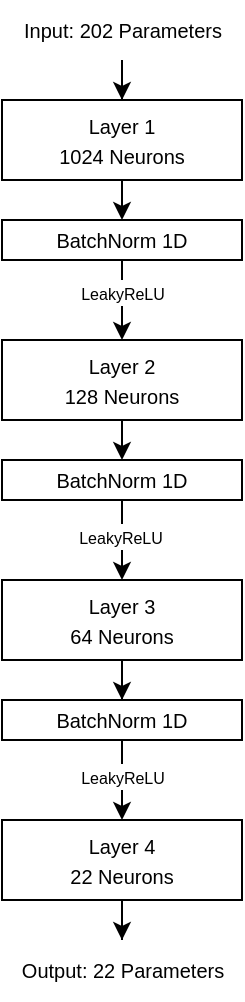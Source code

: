 <mxfile version="27.1.6">
  <diagram name="Seite-1" id="N2_hoCyTTuFq856vPsvx">
    <mxGraphModel dx="791" dy="1601" grid="1" gridSize="10" guides="1" tooltips="1" connect="1" arrows="1" fold="1" page="1" pageScale="1" pageWidth="827" pageHeight="1169" math="0" shadow="0">
      <root>
        <mxCell id="0" />
        <mxCell id="1" parent="0" />
        <mxCell id="lbHJMxycBbKmUDPUxu2Y-19" style="edgeStyle=orthogonalEdgeStyle;rounded=0;orthogonalLoop=1;jettySize=auto;html=1;exitX=0.5;exitY=1;exitDx=0;exitDy=0;entryX=0.5;entryY=0;entryDx=0;entryDy=0;" parent="1" source="lbHJMxycBbKmUDPUxu2Y-8" target="lbHJMxycBbKmUDPUxu2Y-12" edge="1">
          <mxGeometry relative="1" as="geometry" />
        </mxCell>
        <mxCell id="lbHJMxycBbKmUDPUxu2Y-8" value="&lt;font style=&quot;font-size: 10px;&quot;&gt;Layer 1&lt;/font&gt;&lt;div&gt;&lt;font style=&quot;font-size: 10px;&quot;&gt;1024&amp;nbsp;&lt;/font&gt;&lt;span style=&quot;font-size: 10px; background-color: transparent; color: light-dark(rgb(0, 0, 0), rgb(255, 255, 255));&quot;&gt;Neurons&lt;/span&gt;&lt;/div&gt;" style="rounded=0;whiteSpace=wrap;html=1;" parent="1" vertex="1">
          <mxGeometry x="40" width="120" height="40" as="geometry" />
        </mxCell>
        <mxCell id="lbHJMxycBbKmUDPUxu2Y-21" style="edgeStyle=orthogonalEdgeStyle;rounded=0;orthogonalLoop=1;jettySize=auto;html=1;exitX=0.5;exitY=1;exitDx=0;exitDy=0;entryX=0.5;entryY=0;entryDx=0;entryDy=0;" parent="1" source="lbHJMxycBbKmUDPUxu2Y-9" target="lbHJMxycBbKmUDPUxu2Y-15" edge="1">
          <mxGeometry relative="1" as="geometry" />
        </mxCell>
        <mxCell id="lbHJMxycBbKmUDPUxu2Y-9" value="&lt;font style=&quot;font-size: 10px;&quot;&gt;Layer 2&lt;/font&gt;&lt;div&gt;&lt;span style=&quot;font-size: 10px;&quot;&gt;128&amp;nbsp;&lt;/span&gt;&lt;span style=&quot;font-size: 10px; background-color: transparent; color: light-dark(rgb(0, 0, 0), rgb(255, 255, 255));&quot;&gt;Neurons&lt;/span&gt;&lt;/div&gt;" style="rounded=0;whiteSpace=wrap;html=1;" parent="1" vertex="1">
          <mxGeometry x="40" y="120" width="120" height="40" as="geometry" />
        </mxCell>
        <mxCell id="lbHJMxycBbKmUDPUxu2Y-23" style="edgeStyle=orthogonalEdgeStyle;rounded=0;orthogonalLoop=1;jettySize=auto;html=1;entryX=0.5;entryY=0;entryDx=0;entryDy=0;" parent="1" source="lbHJMxycBbKmUDPUxu2Y-10" target="lbHJMxycBbKmUDPUxu2Y-17" edge="1">
          <mxGeometry relative="1" as="geometry" />
        </mxCell>
        <mxCell id="lbHJMxycBbKmUDPUxu2Y-10" value="&lt;font style=&quot;font-size: 10px;&quot;&gt;Layer 3&lt;/font&gt;&lt;div&gt;&lt;span style=&quot;font-size: 10px;&quot;&gt;64&amp;nbsp;&lt;/span&gt;&lt;span style=&quot;font-size: 10px; background-color: transparent; color: light-dark(rgb(0, 0, 0), rgb(255, 255, 255));&quot;&gt;Neurons&lt;/span&gt;&lt;/div&gt;" style="rounded=0;whiteSpace=wrap;html=1;" parent="1" vertex="1">
          <mxGeometry x="40" y="240" width="120" height="40" as="geometry" />
        </mxCell>
        <mxCell id="lbHJMxycBbKmUDPUxu2Y-34" style="edgeStyle=orthogonalEdgeStyle;rounded=0;orthogonalLoop=1;jettySize=auto;html=1;exitX=0.5;exitY=1;exitDx=0;exitDy=0;" parent="1" source="lbHJMxycBbKmUDPUxu2Y-11" target="lbHJMxycBbKmUDPUxu2Y-30" edge="1">
          <mxGeometry relative="1" as="geometry" />
        </mxCell>
        <mxCell id="lbHJMxycBbKmUDPUxu2Y-11" value="&lt;font style=&quot;font-size: 10px;&quot;&gt;Layer 4&lt;/font&gt;&lt;div&gt;&lt;div&gt;&lt;span style=&quot;font-size: 10px;&quot;&gt;22&amp;nbsp;&lt;/span&gt;&lt;span style=&quot;font-size: 10px; background-color: transparent; color: light-dark(rgb(0, 0, 0), rgb(255, 255, 255));&quot;&gt;Neurons&lt;/span&gt;&lt;/div&gt;&lt;/div&gt;" style="rounded=0;whiteSpace=wrap;html=1;" parent="1" vertex="1">
          <mxGeometry x="40" y="360" width="120" height="40" as="geometry" />
        </mxCell>
        <mxCell id="lbHJMxycBbKmUDPUxu2Y-20" style="edgeStyle=orthogonalEdgeStyle;rounded=0;orthogonalLoop=1;jettySize=auto;html=1;" parent="1" source="lbHJMxycBbKmUDPUxu2Y-12" target="lbHJMxycBbKmUDPUxu2Y-9" edge="1">
          <mxGeometry relative="1" as="geometry" />
        </mxCell>
        <mxCell id="lbHJMxycBbKmUDPUxu2Y-25" value="&lt;font style=&quot;font-size: 8px;&quot;&gt;LeakyReLU&lt;/font&gt;" style="edgeLabel;html=1;align=center;verticalAlign=middle;resizable=0;points=[];" parent="lbHJMxycBbKmUDPUxu2Y-20" vertex="1" connectable="0">
          <mxGeometry x="-0.205" relative="1" as="geometry">
            <mxPoint as="offset" />
          </mxGeometry>
        </mxCell>
        <mxCell id="lbHJMxycBbKmUDPUxu2Y-12" value="&lt;span style=&quot;font-size: 10px;&quot;&gt;BatchNorm 1D&lt;/span&gt;" style="rounded=0;whiteSpace=wrap;html=1;" parent="1" vertex="1">
          <mxGeometry x="40" y="60" width="120" height="20" as="geometry" />
        </mxCell>
        <mxCell id="lbHJMxycBbKmUDPUxu2Y-22" style="edgeStyle=orthogonalEdgeStyle;rounded=0;orthogonalLoop=1;jettySize=auto;html=1;" parent="1" source="lbHJMxycBbKmUDPUxu2Y-15" target="lbHJMxycBbKmUDPUxu2Y-10" edge="1">
          <mxGeometry relative="1" as="geometry" />
        </mxCell>
        <mxCell id="lbHJMxycBbKmUDPUxu2Y-26" value="&lt;span style=&quot;font-size: 8px;&quot;&gt;LeakyReLU&lt;/span&gt;" style="edgeLabel;html=1;align=center;verticalAlign=middle;resizable=0;points=[];" parent="lbHJMxycBbKmUDPUxu2Y-22" vertex="1" connectable="0">
          <mxGeometry x="-0.103" y="-1" relative="1" as="geometry">
            <mxPoint as="offset" />
          </mxGeometry>
        </mxCell>
        <mxCell id="lbHJMxycBbKmUDPUxu2Y-15" value="&lt;span style=&quot;font-size: 10px;&quot;&gt;BatchNorm 1D&lt;/span&gt;" style="rounded=0;whiteSpace=wrap;html=1;" parent="1" vertex="1">
          <mxGeometry x="40" y="180" width="120" height="20" as="geometry" />
        </mxCell>
        <mxCell id="lbHJMxycBbKmUDPUxu2Y-24" style="edgeStyle=orthogonalEdgeStyle;rounded=0;orthogonalLoop=1;jettySize=auto;html=1;" parent="1" source="lbHJMxycBbKmUDPUxu2Y-17" target="lbHJMxycBbKmUDPUxu2Y-11" edge="1">
          <mxGeometry relative="1" as="geometry" />
        </mxCell>
        <mxCell id="lbHJMxycBbKmUDPUxu2Y-27" value="&lt;span style=&quot;font-size: 8px;&quot;&gt;LeakyReLU&lt;/span&gt;" style="edgeLabel;html=1;align=center;verticalAlign=middle;resizable=0;points=[];" parent="lbHJMxycBbKmUDPUxu2Y-24" vertex="1" connectable="0">
          <mxGeometry x="-0.103" relative="1" as="geometry">
            <mxPoint as="offset" />
          </mxGeometry>
        </mxCell>
        <mxCell id="lbHJMxycBbKmUDPUxu2Y-17" value="&lt;span style=&quot;font-size: 10px;&quot;&gt;BatchNorm 1D&lt;/span&gt;" style="rounded=0;whiteSpace=wrap;html=1;" parent="1" vertex="1">
          <mxGeometry x="40" y="300" width="120" height="20" as="geometry" />
        </mxCell>
        <mxCell id="lbHJMxycBbKmUDPUxu2Y-30" value="&lt;font style=&quot;font-size: 10px;&quot;&gt;Output: 22 Parameters&lt;/font&gt;" style="text;html=1;align=center;verticalAlign=middle;resizable=0;points=[];autosize=1;strokeColor=none;fillColor=none;" parent="1" vertex="1">
          <mxGeometry x="40" y="420" width="120" height="30" as="geometry" />
        </mxCell>
        <mxCell id="lbHJMxycBbKmUDPUxu2Y-33" style="edgeStyle=orthogonalEdgeStyle;rounded=0;orthogonalLoop=1;jettySize=auto;html=1;entryX=0.5;entryY=0;entryDx=0;entryDy=0;" parent="1" source="lbHJMxycBbKmUDPUxu2Y-32" target="lbHJMxycBbKmUDPUxu2Y-8" edge="1">
          <mxGeometry relative="1" as="geometry" />
        </mxCell>
        <mxCell id="lbHJMxycBbKmUDPUxu2Y-32" value="&lt;font style=&quot;font-size: 10px;&quot;&gt;Input: 202 Parameters&lt;/font&gt;" style="text;html=1;align=center;verticalAlign=middle;resizable=0;points=[];autosize=1;strokeColor=none;fillColor=none;" parent="1" vertex="1">
          <mxGeometry x="40" y="-50" width="120" height="30" as="geometry" />
        </mxCell>
      </root>
    </mxGraphModel>
  </diagram>
</mxfile>

